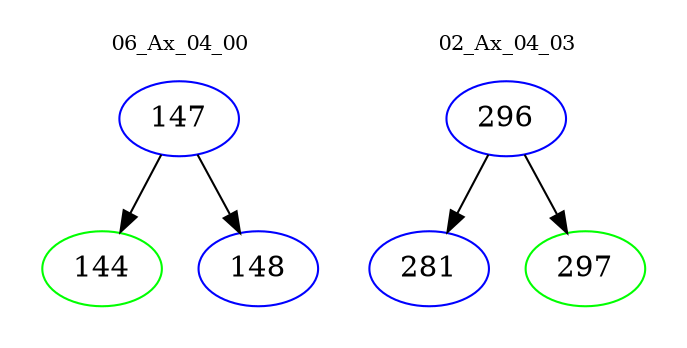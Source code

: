 digraph{
subgraph cluster_0 {
color = white
label = "06_Ax_04_00";
fontsize=10;
T0_147 [label="147", color="blue"]
T0_147 -> T0_144 [color="black"]
T0_144 [label="144", color="green"]
T0_147 -> T0_148 [color="black"]
T0_148 [label="148", color="blue"]
}
subgraph cluster_1 {
color = white
label = "02_Ax_04_03";
fontsize=10;
T1_296 [label="296", color="blue"]
T1_296 -> T1_281 [color="black"]
T1_281 [label="281", color="blue"]
T1_296 -> T1_297 [color="black"]
T1_297 [label="297", color="green"]
}
}
